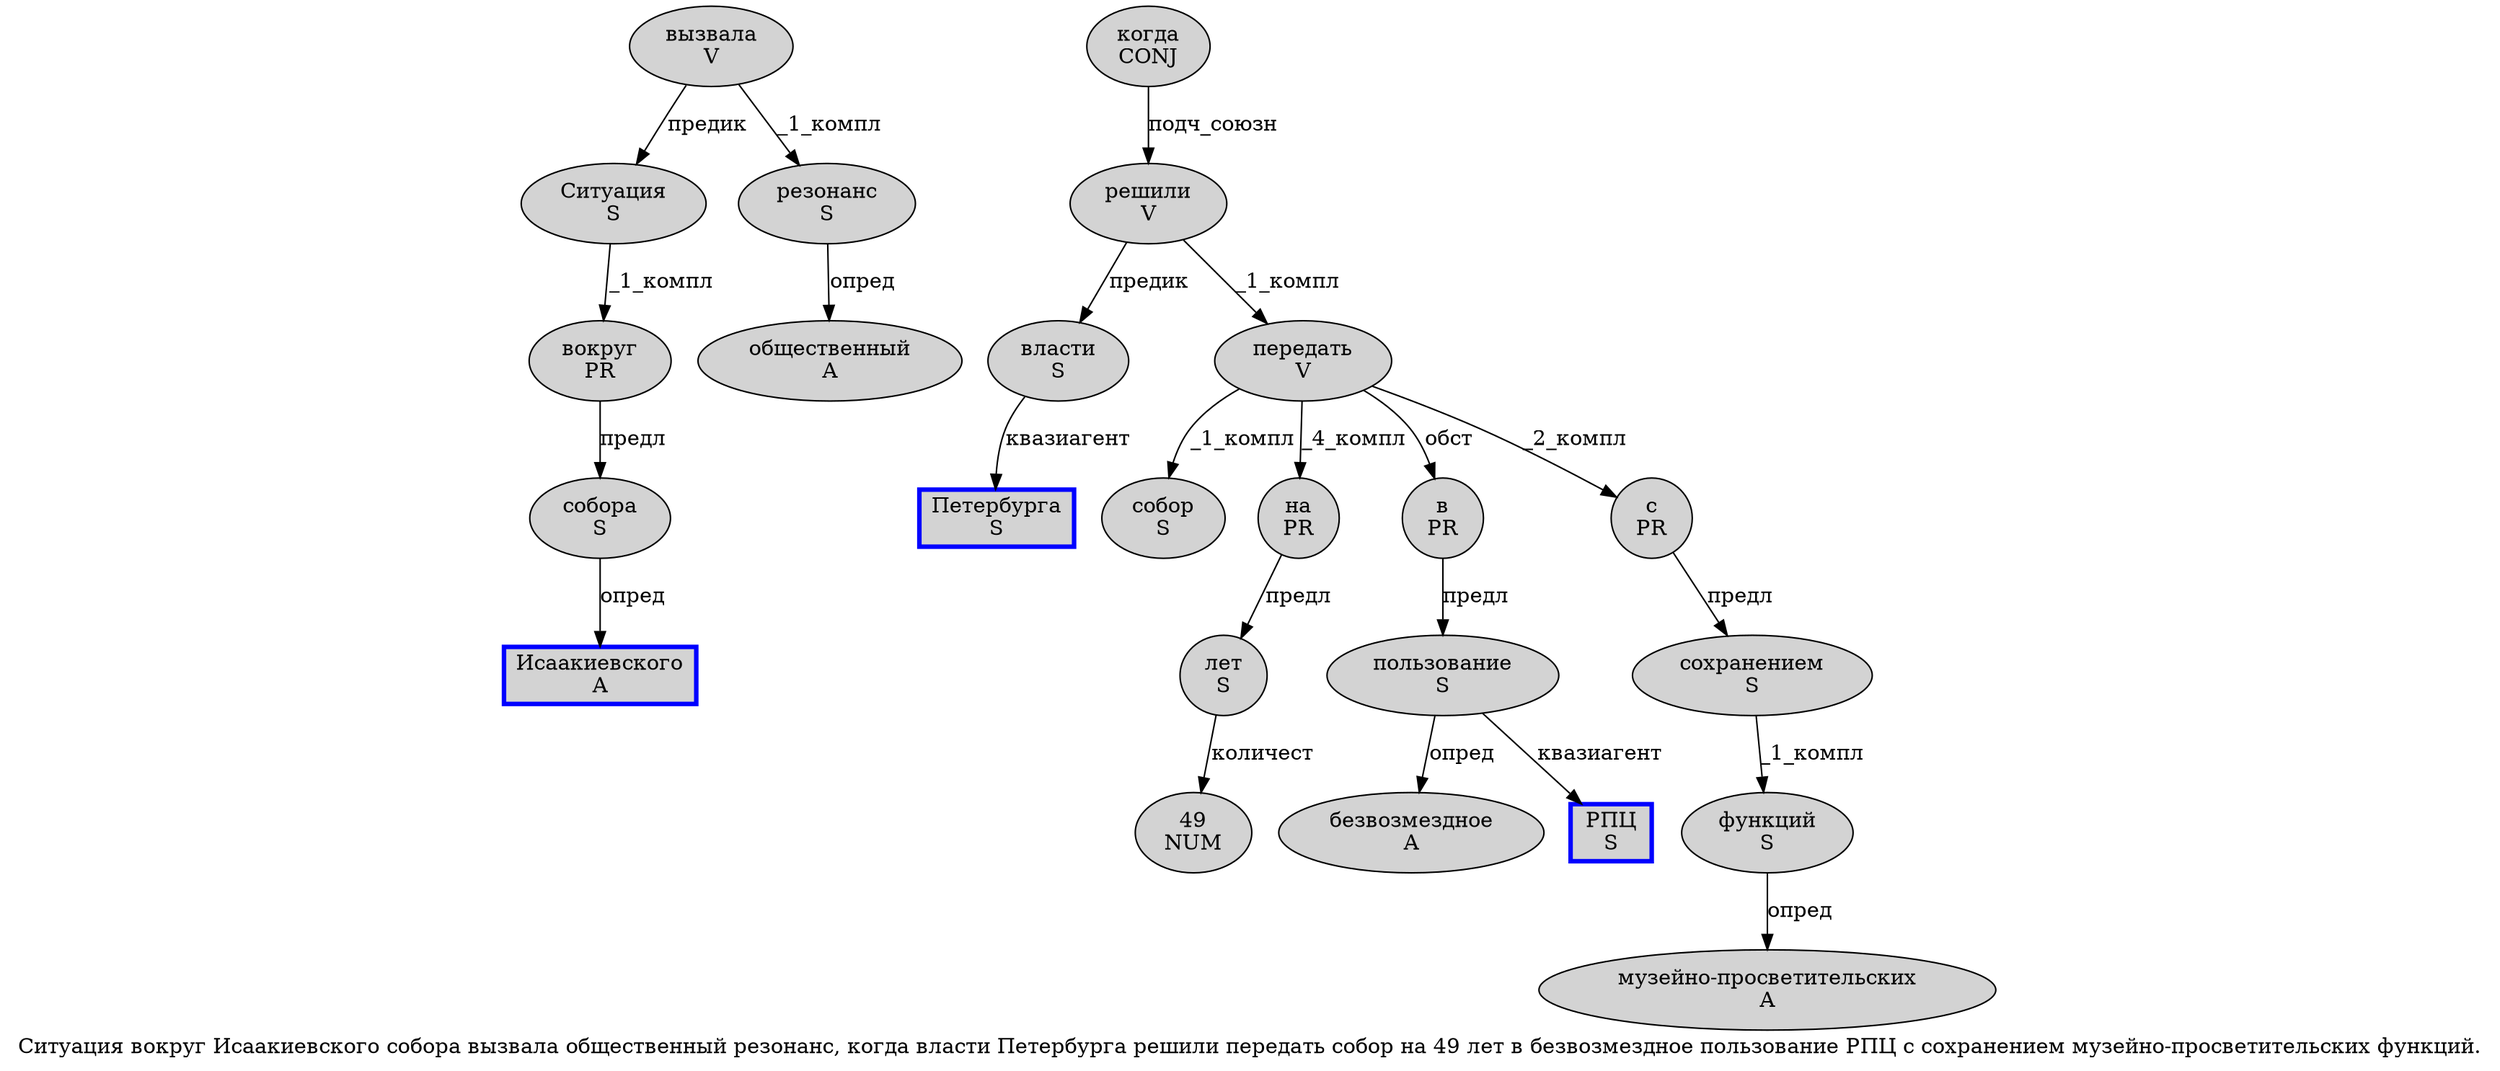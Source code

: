 digraph SENTENCE_433 {
	graph [label="Ситуация вокруг Исаакиевского собора вызвала общественный резонанс, когда власти Петербурга решили передать собор на 49 лет в безвозмездное пользование РПЦ с сохранением музейно-просветительских функций."]
	node [style=filled]
		0 [label="Ситуация
S" color="" fillcolor=lightgray penwidth=1 shape=ellipse]
		1 [label="вокруг
PR" color="" fillcolor=lightgray penwidth=1 shape=ellipse]
		2 [label="Исаакиевского
A" color=blue fillcolor=lightgray penwidth=3 shape=box]
		3 [label="собора
S" color="" fillcolor=lightgray penwidth=1 shape=ellipse]
		4 [label="вызвала
V" color="" fillcolor=lightgray penwidth=1 shape=ellipse]
		5 [label="общественный
A" color="" fillcolor=lightgray penwidth=1 shape=ellipse]
		6 [label="резонанс
S" color="" fillcolor=lightgray penwidth=1 shape=ellipse]
		8 [label="когда
CONJ" color="" fillcolor=lightgray penwidth=1 shape=ellipse]
		9 [label="власти
S" color="" fillcolor=lightgray penwidth=1 shape=ellipse]
		10 [label="Петербурга
S" color=blue fillcolor=lightgray penwidth=3 shape=box]
		11 [label="решили
V" color="" fillcolor=lightgray penwidth=1 shape=ellipse]
		12 [label="передать
V" color="" fillcolor=lightgray penwidth=1 shape=ellipse]
		13 [label="собор
S" color="" fillcolor=lightgray penwidth=1 shape=ellipse]
		14 [label="на
PR" color="" fillcolor=lightgray penwidth=1 shape=ellipse]
		15 [label="49
NUM" color="" fillcolor=lightgray penwidth=1 shape=ellipse]
		16 [label="лет
S" color="" fillcolor=lightgray penwidth=1 shape=ellipse]
		17 [label="в
PR" color="" fillcolor=lightgray penwidth=1 shape=ellipse]
		18 [label="безвозмездное
A" color="" fillcolor=lightgray penwidth=1 shape=ellipse]
		19 [label="пользование
S" color="" fillcolor=lightgray penwidth=1 shape=ellipse]
		20 [label="РПЦ
S" color=blue fillcolor=lightgray penwidth=3 shape=box]
		21 [label="с
PR" color="" fillcolor=lightgray penwidth=1 shape=ellipse]
		22 [label="сохранением
S" color="" fillcolor=lightgray penwidth=1 shape=ellipse]
		23 [label="музейно-просветительских
A" color="" fillcolor=lightgray penwidth=1 shape=ellipse]
		24 [label="функций
S" color="" fillcolor=lightgray penwidth=1 shape=ellipse]
			12 -> 13 [label="_1_компл"]
			12 -> 14 [label="_4_компл"]
			12 -> 17 [label="обст"]
			12 -> 21 [label="_2_компл"]
			3 -> 2 [label="опред"]
			0 -> 1 [label="_1_компл"]
			8 -> 11 [label="подч_союзн"]
			22 -> 24 [label="_1_компл"]
			6 -> 5 [label="опред"]
			16 -> 15 [label="количест"]
			24 -> 23 [label="опред"]
			9 -> 10 [label="квазиагент"]
			11 -> 9 [label="предик"]
			11 -> 12 [label="_1_компл"]
			14 -> 16 [label="предл"]
			1 -> 3 [label="предл"]
			17 -> 19 [label="предл"]
			21 -> 22 [label="предл"]
			4 -> 0 [label="предик"]
			4 -> 6 [label="_1_компл"]
			19 -> 18 [label="опред"]
			19 -> 20 [label="квазиагент"]
}
